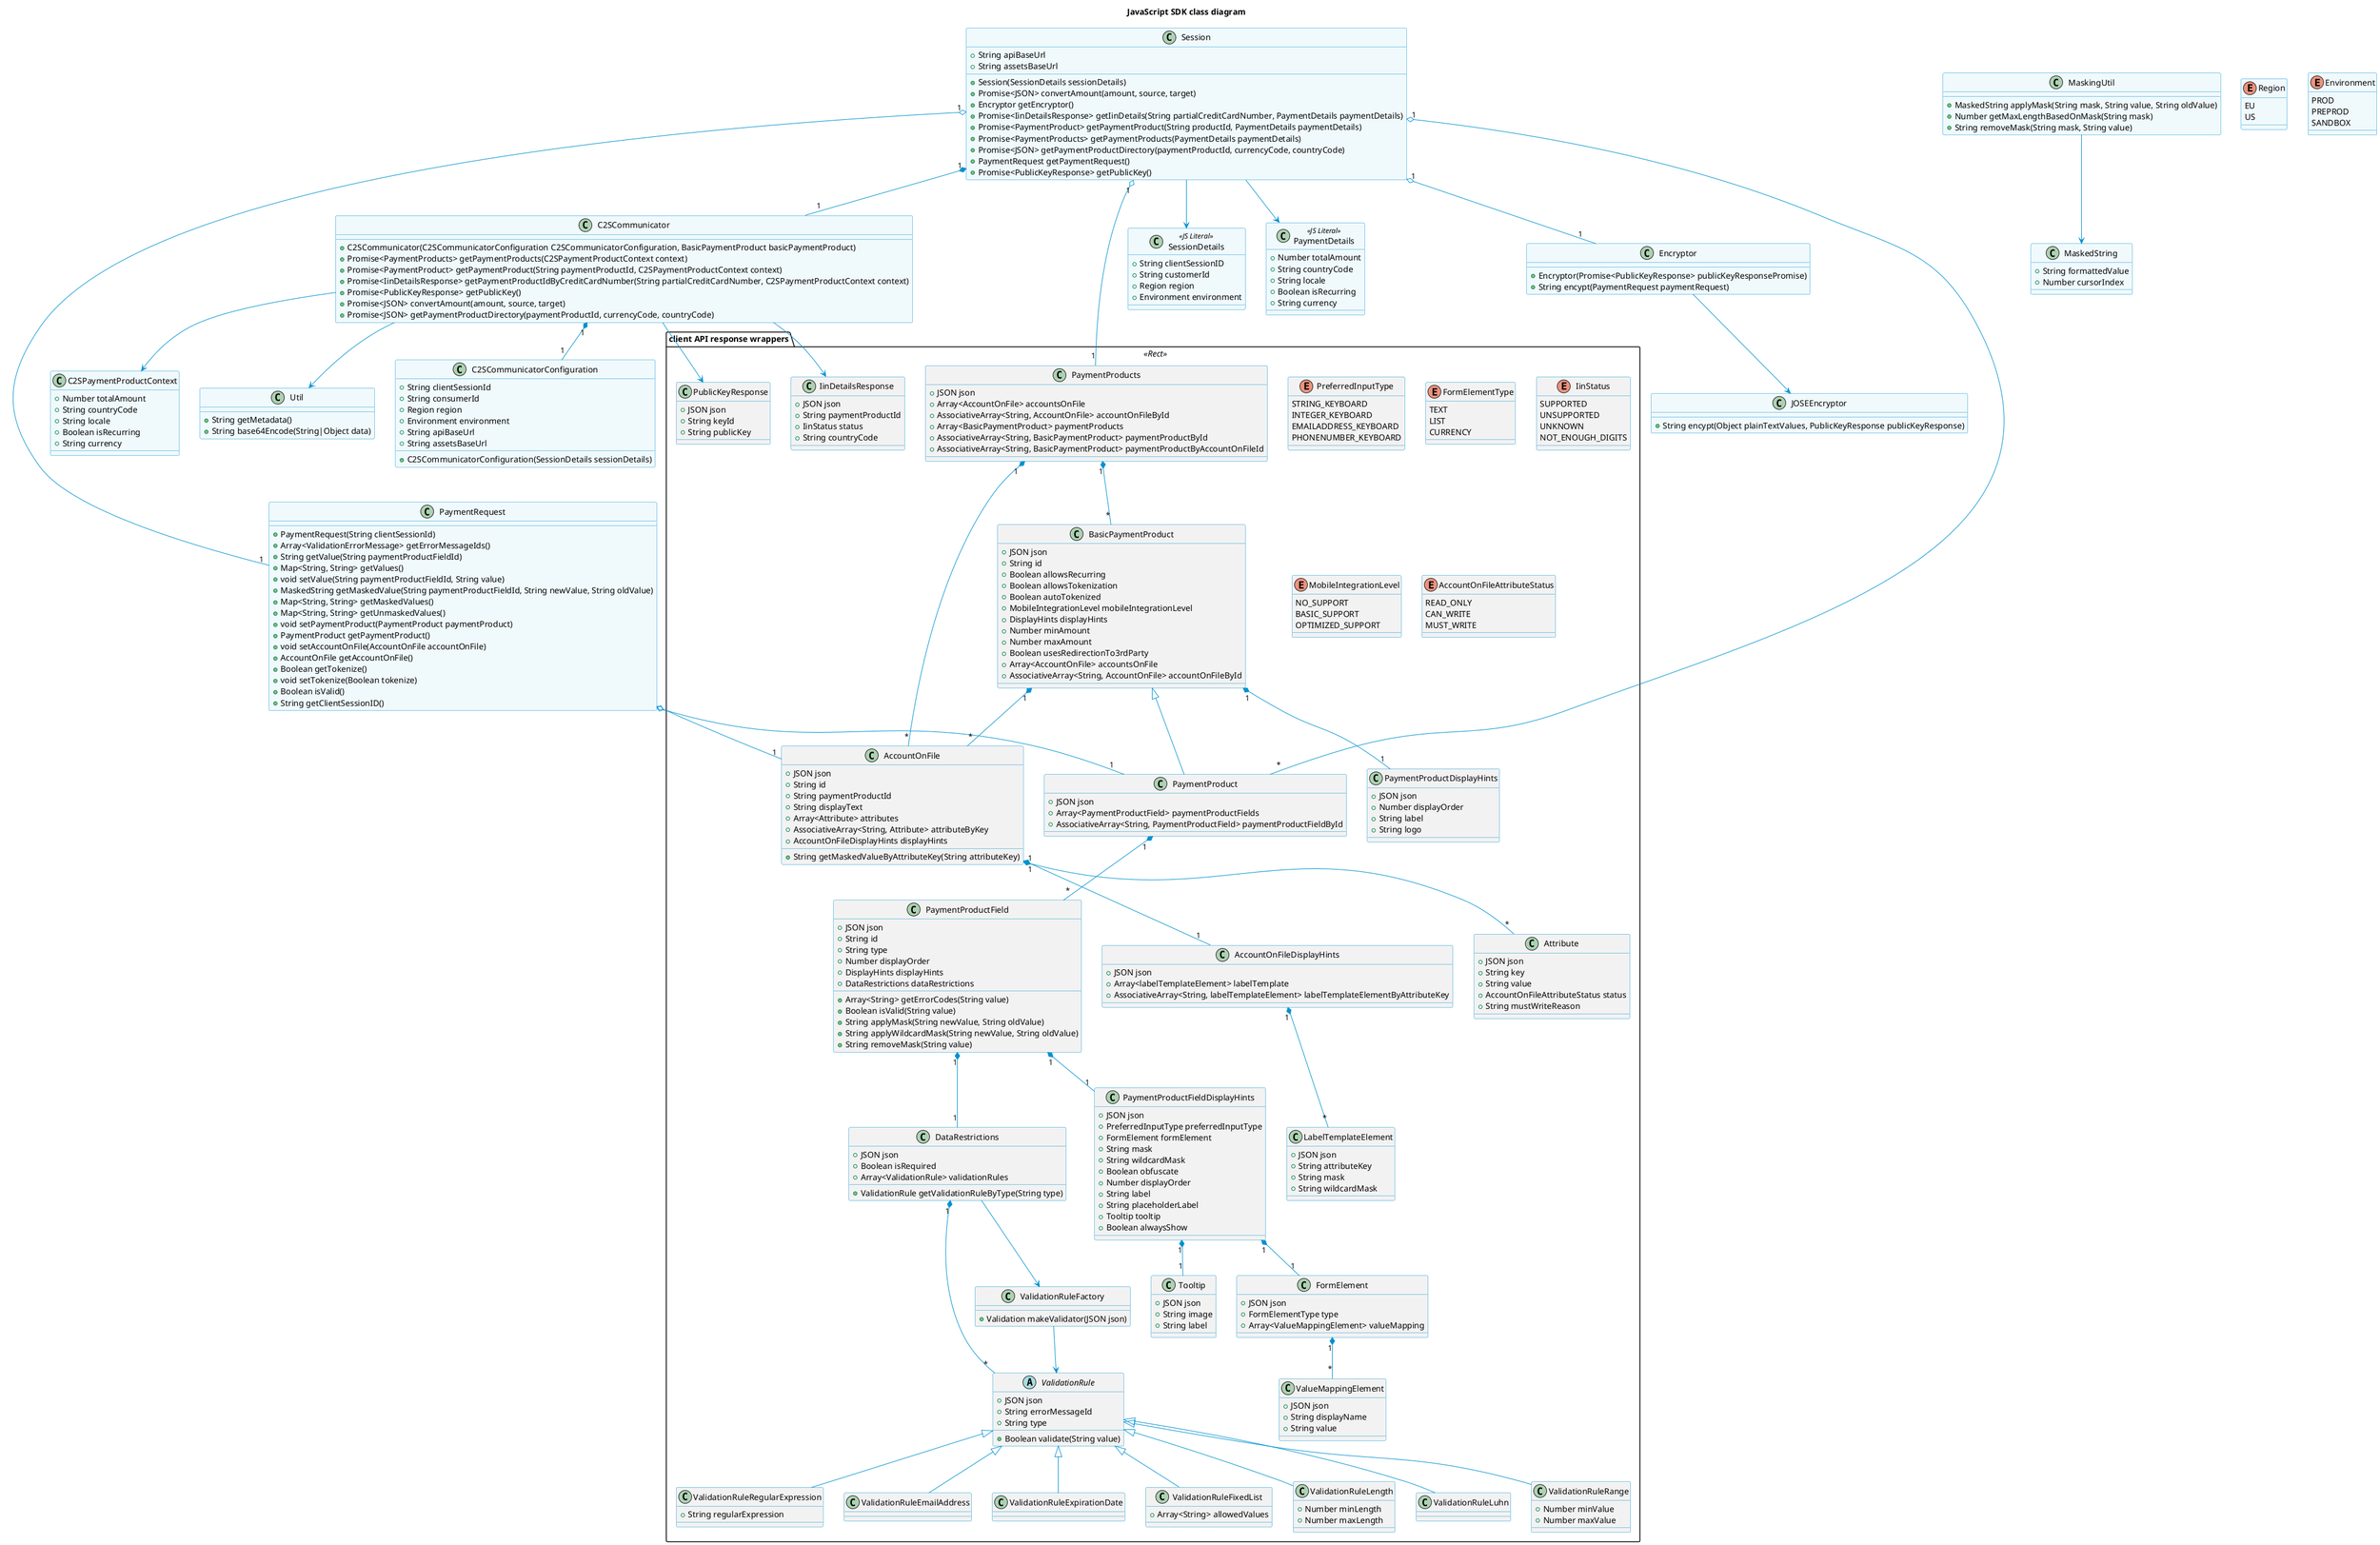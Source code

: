 @startuml

' This is a plantUML (http://plantuml.sourceforge.net/) file that contains the class diagram of the JS SDK.


title <b>JavaScript SDK class diagram</b>

skinparam class {
	BackgroundColor #F0F9FC
	ArrowColor #0091CF
	BorderColor #0091CF
}

package "client API response wrappers" <<Rect>> {
	 
	class PaymentProducts #f2f2f2 {
		+JSON json	
		+Array<AccountOnFile> accountsOnFile
		+AssociativeArray<String, AccountOnFile> accountOnFileById
		+Array<BasicPaymentProduct> paymentProducts
		+AssociativeArray<String, BasicPaymentProduct> paymentProductById
		+AssociativeArray<String, BasicPaymentProduct> paymentProductByAccountOnFileId
	}

	class BasicPaymentProduct #f2f2f2 {
		+JSON json	
		+String id
		+Boolean allowsRecurring
		+Boolean allowsTokenization
		+Boolean autoTokenized
		+MobileIntegrationLevel mobileIntegrationLevel
		+DisplayHints displayHints
		+Number minAmount
		+Number maxAmount
		+Boolean usesRedirectionTo3rdParty
		+Array<AccountOnFile> accountsOnFile
		+AssociativeArray<String, AccountOnFile> accountOnFileById		
	} 

	class PaymentProduct #f2f2f2 {
		+JSON json	
		+Array<PaymentProductField> paymentProductFields
		+AssociativeArray<String, PaymentProductField> paymentProductFieldById
	} 

	class AccountOnFile #f2f2f2 {
		+JSON json	
		+String id
		+String paymentProductId
		+String displayText
		+Array<Attribute> attributes
		+AssociativeArray<String, Attribute> attributeByKey
		+AccountOnFileDisplayHints displayHints
		+String getMaskedValueByAttributeKey(String attributeKey)
	}
	
	class Attribute #f2f2f2 {
		+JSON json
		+String key
		+String value
		+AccountOnFileAttributeStatus status
		+String mustWriteReason
	}
	
	class LabelTemplateElement #f2f2f2 {
		+JSON json
		+String attributeKey
		+String mask
		+String wildcardMask
	}

	class AccountOnFileDisplayHints #f2f2f2 {
		+JSON json
		+Array<labelTemplateElement> labelTemplate
		+AssociativeArray<String, labelTemplateElement> labelTemplateElementByAttributeKey
	}
	
	class PaymentProductField #f2f2f2 {
		+JSON json	
		+String id
		+String type
		+Number displayOrder
		+DisplayHints displayHints
		+DataRestrictions dataRestrictions
		+Array<String> getErrorCodes(String value)
		+Boolean isValid(String value)
		+String applyMask(String newValue, String oldValue)
		+String applyWildcardMask(String newValue, String oldValue)
		+String removeMask(String value)
	}

	class PaymentProductDisplayHints #f2f2f2 {
		+JSON json	
		+Number displayOrder	
		+String label
		+String logo
	}
	class PaymentProductFieldDisplayHints #f2f2f2 {
		+JSON json	
		+PreferredInputType preferredInputType
		+FormElement formElement
		+String mask
		+String wildcardMask
		+Boolean obfuscate
		+Number displayOrder	
		+String label
		+String placeholderLabel
		+Tooltip tooltip
		+Boolean alwaysShow
	}

	class DataRestrictions #f2f2f2 {
		+JSON json
		+Boolean isRequired
		+Array<ValidationRule> validationRules
		+ValidationRule getValidationRuleByType(String type)
	}

	abstract class ValidationRule #f2f2f2 {
		+JSON json
		+String errorMessageId
		+String type
		+Boolean validate(String value)
	}

    class ValidationRuleFactory #f2f2f2 {
        +Validation makeValidator(JSON json)
    }

	class ValidationRuleRegularExpression #f2f2f2 {
		+String regularExpression
	}

	class ValidationRuleEmailAddress #f2f2f2 {
	}

	class ValidationRuleExpirationDate #f2f2f2 {
	}

	class ValidationRuleFixedList #f2f2f2 {
		+Array<String> allowedValues
	}

	class ValidationRuleLength #f2f2f2 {
		+Number minLength
		+Number maxLength
	}

	class ValidationRuleLuhn #f2f2f2 {
	}

	class ValidationRuleRange #f2f2f2 {
		+Number minValue
		+Number maxValue
	}

	class IinDetailsResponse #f2f2f2 {
		+JSON json
		+String paymentProductId
		+IinStatus status
		+String countryCode
	}

	class PublicKeyResponse #f2f2f2 {
		+JSON json
		+String keyId
		+String publicKey
	}

	class Tooltip #f2f2f2 {
		+JSON json
		+String image
		+String label
	}

	class FormElement #f2f2f2 {
		+JSON json
		+FormElementType type
		+Array<ValueMappingElement> valueMapping
	}

	class ValueMappingElement #f2f2f2 {
		+JSON json		
		+String displayName
		+String value
	}
	
	enum PreferredInputType #f2f2f2 {
		STRING_KEYBOARD
		INTEGER_KEYBOARD
		EMAILADDRESS_KEYBOARD
		PHONENUMBER_KEYBOARD
	}

	enum FormElementType #f2f2f2 {
		TEXT
		LIST
		CURRENCY
	}

	enum IinStatus #f2f2f2 {
		SUPPORTED
		UNSUPPORTED
		UNKNOWN
		NOT_ENOUGH_DIGITS	
	}

	enum MobileIntegrationLevel #f2f2f2 {
		NO_SUPPORT
		BASIC_SUPPORT
		OPTIMIZED_SUPPORT
	}

	enum AccountOnFileAttributeStatus #f2f2f2 {
		READ_ONLY
		CAN_WRITE
		MUST_WRITE
	}

}

class Session {
	+String apiBaseUrl
	+String assetsBaseUrl
    +Session(SessionDetails sessionDetails)	
	+Promise<JSON> convertAmount(amount, source, target)
	+Encryptor getEncryptor()
	+Promise<IinDetailsResponse> getIinDetails(String partialCreditCardNumber, PaymentDetails paymentDetails)
	+Promise<PaymentProduct> getPaymentProduct(String productId, PaymentDetails paymentDetails)
	+Promise<PaymentProducts> getPaymentProducts(PaymentDetails paymentDetails)
	+Promise<JSON> getPaymentProductDirectory(paymentProductId, currencyCode, countryCode)
	+PaymentRequest getPaymentRequest()
	+Promise<PublicKeyResponse> getPublicKey()
}

class C2SCommunicator {
	+C2SCommunicator(C2SCommunicatorConfiguration C2SCommunicatorConfiguration, BasicPaymentProduct basicPaymentProduct)
	+Promise<PaymentProducts> getPaymentProducts(C2SPaymentProductContext context)
	+Promise<PaymentProduct> getPaymentProduct(String paymentProductId, C2SPaymentProductContext context)
	+Promise<IinDetailsResponse> getPaymentProductIdByCreditCardNumber(String partialCreditCardNumber, C2SPaymentProductContext context)
	+Promise<PublicKeyResponse> getPublicKey()
	+Promise<JSON> convertAmount(amount, source, target)
	+Promise<JSON> getPaymentProductDirectory(paymentProductId, currencyCode, countryCode)
}

class C2SCommunicatorConfiguration {
	+String clientSessionId
	+String consumerId 
	+Region region
	+Environment environment
	+String apiBaseUrl
	+String assetsBaseUrl
	+C2SCommunicatorConfiguration(SessionDetails sessionDetails)
}

class C2SPaymentProductContext {
	+Number totalAmount
	+String countryCode
	+String locale
	+Boolean isRecurring
	+String currency
}

class Encryptor {
	+Encryptor(Promise<PublicKeyResponse> publicKeyResponsePromise)
	+String encypt(PaymentRequest paymentRequest)
}

class JOSEEncryptor {
	+String encypt(Object plainTextValues, PublicKeyResponse publicKeyResponse)
}

class PaymentRequest {
    +PaymentRequest(String clientSessionId)
	+Array<ValidationErrorMessage> getErrorMessageIds()
	+String getValue(String paymentProductFieldId)
	+Map<String, String> getValues()
	+void setValue(String paymentProductFieldId, String value)
	+MaskedString getMaskedValue(String paymentProductFieldId, String newValue, String oldValue)
	+Map<String, String> getMaskedValues()
	+Map<String, String> getUnmaskedValues()
	+void setPaymentProduct(PaymentProduct paymentProduct)
	+PaymentProduct getPaymentProduct()
	+void setAccountOnFile(AccountOnFile accountOnFile)
	+AccountOnFile getAccountOnFile()
 	+Boolean getTokenize()
 	+void setTokenize(Boolean tokenize)
	+Boolean isValid()
	+String getClientSessionID()
}

class MaskingUtil {
	+MaskedString applyMask(String mask, String value, String oldValue)
	+Number getMaxLengthBasedOnMask(String mask)
	+String removeMask(String mask, String value)
}

class MaskedString {
	+String formattedValue
	+Number cursorIndex
}

class SessionDetails <<JS Literal>> {
	+String clientSessionID
	+String customerId
	+Region region
	+Environment environment
}

class PaymentDetails <<JS Literal>> {
	+Number totalAmount
	+String countryCode
	+String locale
	+Boolean isRecurring
	+String currency
}

class Util {
	+String getMetadata()
	+String base64Encode(String|Object data)
}

enum Region {
	EU
	US
}

enum Environment {
	PROD
	PREPROD
	SANDBOX
}

ValidationRule <|-- ValidationRuleLuhn
ValidationRule <|-- ValidationRuleExpirationDate
ValidationRule <|-- ValidationRuleRegularExpression
ValidationRule <|-- ValidationRuleRange
ValidationRule <|-- ValidationRuleLength
ValidationRule <|-- ValidationRuleFixedList
ValidationRule <|-- ValidationRuleEmailAddress
C2SCommunicator "1" *-- "1" C2SCommunicatorConfiguration
C2SCommunicator --> IinDetailsResponse
C2SCommunicator --> PublicKeyResponse
C2SCommunicator --> C2SPaymentProductContext
C2SCommunicator --> Util
Session "1" *-- "1" C2SCommunicator
Session "1" o-right- "1" PaymentRequest
Session "1" o-- "*" PaymentProduct
Session "1" o-- "1" PaymentProducts
Session "1" o-- "1" Encryptor
Session --> PaymentDetails
Session --> SessionDetails
Encryptor --> JOSEEncryptor
PaymentRequest o-- "1" PaymentProduct
PaymentRequest o-- "1" AccountOnFile
BasicPaymentProduct "1" *-- "*" AccountOnFile
PaymentProduct "1" *-- "*" PaymentProductField
BasicPaymentProduct <|-- PaymentProduct
PaymentProductField "1" *-- "1" PaymentProductFieldDisplayHints
PaymentProductFieldDisplayHints "1" *-- "1" Tooltip
PaymentProductFieldDisplayHints "1" *-- "1" FormElement
FormElement "1" *-- "*" ValueMappingElement
BasicPaymentProduct "1" *-- "1" PaymentProductDisplayHints
AccountOnFile "1" *-- "1" AccountOnFileDisplayHints
AccountOnFileDisplayHints "1" *-- "*" LabelTemplateElement
AccountOnFile "1" *-- "*" Attribute
PaymentProductField "1" *-- "1" DataRestrictions
PaymentProducts "1" *-- "*" BasicPaymentProduct
PaymentProducts "1" *-- "*" AccountOnFile
DataRestrictions "1" *-- "*" ValidationRule
MaskingUtil --> MaskedString 
DataRestrictions --> ValidationRuleFactory
ValidationRuleFactory --> ValidationRule
@enduml